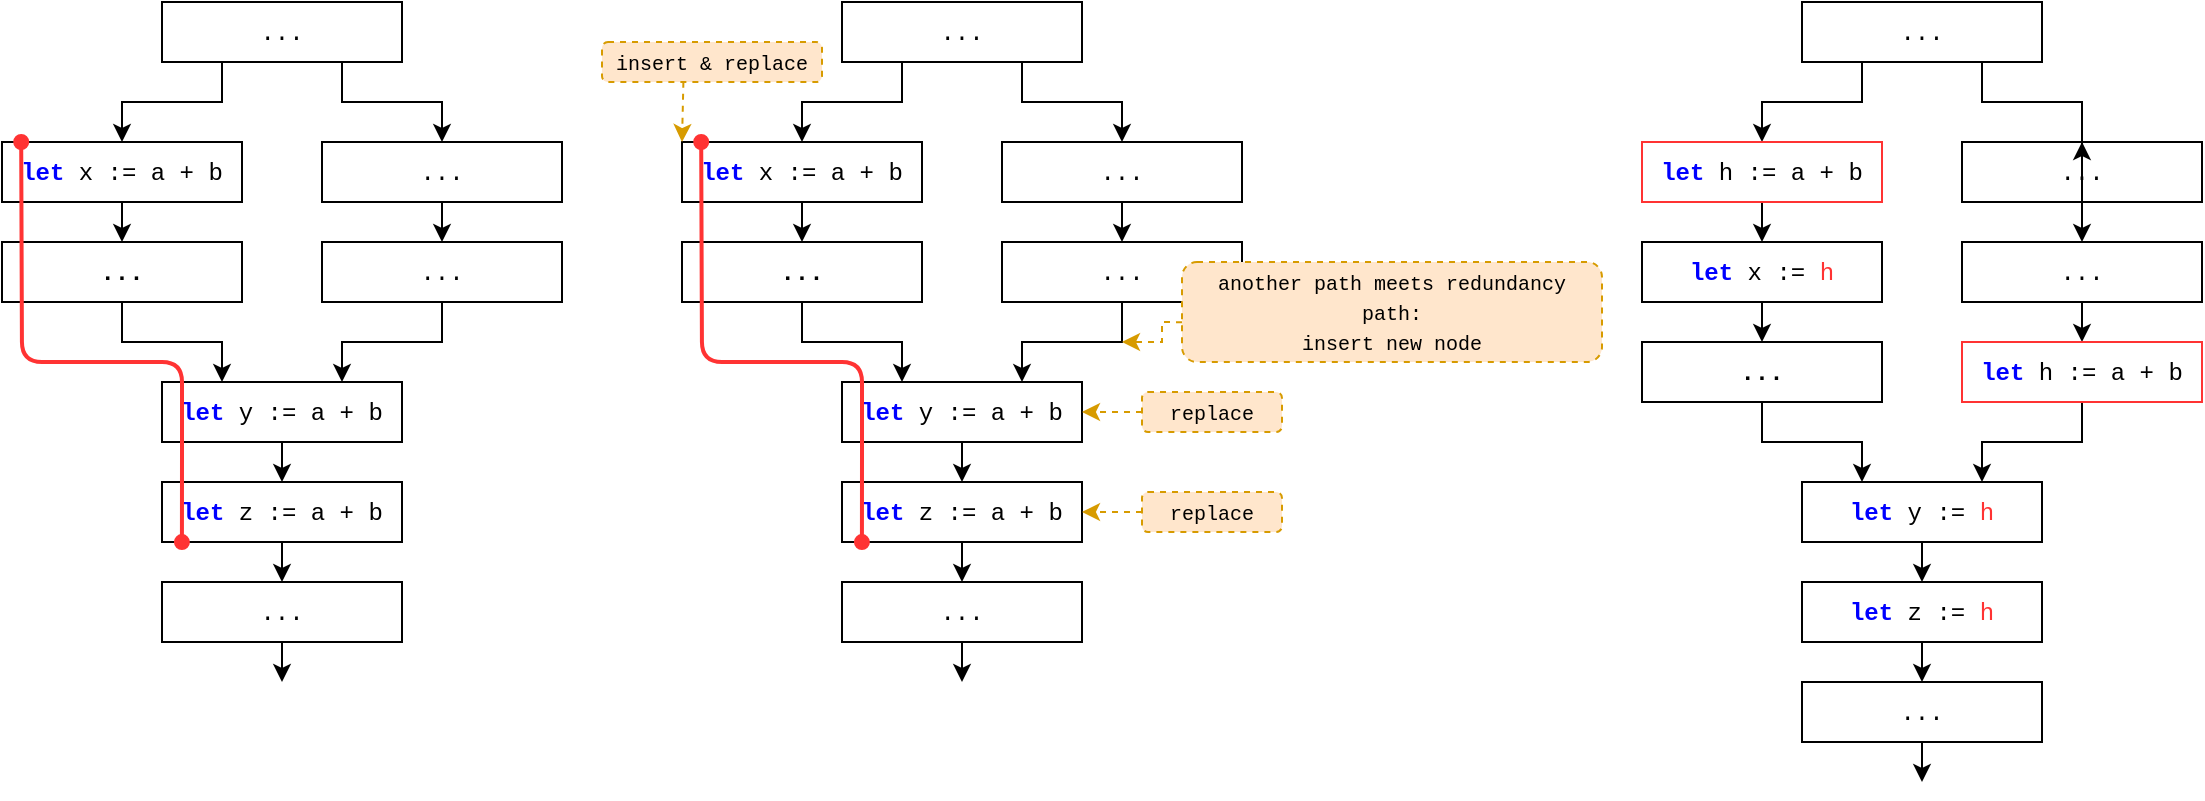 <mxfile pages="6">
    <diagram name="AvLoc" id="YHF-bC3SnExw_Lav_KZW">
        <mxGraphModel dx="2310" dy="1437" grid="1" gridSize="10" guides="1" tooltips="1" connect="1" arrows="1" fold="1" page="1" pageScale="1" pageWidth="827" pageHeight="1169" math="0" shadow="0">
            <root>
                <mxCell id="0"/>
                <mxCell id="1" parent="0"/>
                <mxCell id="b--MZziDcexrT8c8gKCq-1" style="edgeStyle=orthogonalEdgeStyle;rounded=0;orthogonalLoop=1;jettySize=auto;html=1;exitX=0.5;exitY=1;exitDx=0;exitDy=0;entryX=0.25;entryY=0;entryDx=0;entryDy=0;" parent="1" source="OwnCPrE_ipptbpcYI6jc-3" target="OwnCPrE_ipptbpcYI6jc-5" edge="1">
                    <mxGeometry relative="1" as="geometry"/>
                </mxCell>
                <mxCell id="OwnCPrE_ipptbpcYI6jc-3" value="&lt;font face=&quot;Courier New&quot;&gt;&lt;b style=&quot;&quot;&gt;...&lt;/b&gt;&lt;/font&gt;" style="rounded=0;whiteSpace=wrap;html=1;" parent="1" vertex="1">
                    <mxGeometry x="260" y="200" width="120" height="30" as="geometry"/>
                </mxCell>
                <mxCell id="b--MZziDcexrT8c8gKCq-2" style="edgeStyle=orthogonalEdgeStyle;rounded=0;orthogonalLoop=1;jettySize=auto;html=1;exitX=0.5;exitY=1;exitDx=0;exitDy=0;entryX=0.75;entryY=0;entryDx=0;entryDy=0;" parent="1" source="OwnCPrE_ipptbpcYI6jc-4" target="OwnCPrE_ipptbpcYI6jc-5" edge="1">
                    <mxGeometry relative="1" as="geometry"/>
                </mxCell>
                <mxCell id="OwnCPrE_ipptbpcYI6jc-4" value="&lt;font face=&quot;Courier New&quot;&gt;...&lt;/font&gt;" style="rounded=0;whiteSpace=wrap;html=1;align=center;" parent="1" vertex="1">
                    <mxGeometry x="420" y="200" width="120" height="30" as="geometry"/>
                </mxCell>
                <mxCell id="kqLLty60hGLT2lMvuTzy-8" style="edgeStyle=orthogonalEdgeStyle;rounded=0;orthogonalLoop=1;jettySize=auto;html=1;exitX=0.5;exitY=1;exitDx=0;exitDy=0;entryX=0.5;entryY=0;entryDx=0;entryDy=0;" parent="1" source="OwnCPrE_ipptbpcYI6jc-5" target="kqLLty60hGLT2lMvuTzy-7" edge="1">
                    <mxGeometry relative="1" as="geometry"/>
                </mxCell>
                <mxCell id="OwnCPrE_ipptbpcYI6jc-5" value="&lt;b&gt;&lt;font color=&quot;#0000ff&quot; face=&quot;Courier New&quot;&gt;let&lt;/font&gt;&lt;/b&gt;&lt;font face=&quot;Courier New&quot;&gt;&amp;nbsp;y := a + b&lt;/font&gt;" style="rounded=0;whiteSpace=wrap;html=1;" parent="1" vertex="1">
                    <mxGeometry x="340" y="270" width="120" height="30" as="geometry"/>
                </mxCell>
                <mxCell id="2" style="edgeStyle=none;html=1;exitX=0.5;exitY=1;exitDx=0;exitDy=0;" parent="1" source="kqLLty60hGLT2lMvuTzy-1" edge="1">
                    <mxGeometry relative="1" as="geometry">
                        <mxPoint x="400" y="420" as="targetPoint"/>
                    </mxGeometry>
                </mxCell>
                <mxCell id="kqLLty60hGLT2lMvuTzy-1" value="&lt;font face=&quot;Courier New&quot;&gt;...&lt;/font&gt;" style="rounded=0;whiteSpace=wrap;html=1;" parent="1" vertex="1">
                    <mxGeometry x="340" y="370" width="120" height="30" as="geometry"/>
                </mxCell>
                <mxCell id="kqLLty60hGLT2lMvuTzy-4" style="edgeStyle=orthogonalEdgeStyle;rounded=0;orthogonalLoop=1;jettySize=auto;html=1;exitX=0.5;exitY=1;exitDx=0;exitDy=0;entryX=0.5;entryY=0;entryDx=0;entryDy=0;" parent="1" source="kqLLty60hGLT2lMvuTzy-3" target="OwnCPrE_ipptbpcYI6jc-3" edge="1">
                    <mxGeometry relative="1" as="geometry"/>
                </mxCell>
                <mxCell id="kqLLty60hGLT2lMvuTzy-3" value="&lt;font face=&quot;Courier New&quot;&gt;&lt;b style=&quot;color: rgb(0, 0, 255);&quot;&gt;let &lt;/b&gt;x := a + b&lt;/font&gt;" style="rounded=0;whiteSpace=wrap;html=1;" parent="1" vertex="1">
                    <mxGeometry x="260" y="150" width="120" height="30" as="geometry"/>
                </mxCell>
                <mxCell id="kqLLty60hGLT2lMvuTzy-6" style="edgeStyle=orthogonalEdgeStyle;rounded=0;orthogonalLoop=1;jettySize=auto;html=1;exitX=0.5;exitY=1;exitDx=0;exitDy=0;entryX=0.5;entryY=0;entryDx=0;entryDy=0;" parent="1" source="kqLLty60hGLT2lMvuTzy-5" target="OwnCPrE_ipptbpcYI6jc-4" edge="1">
                    <mxGeometry relative="1" as="geometry"/>
                </mxCell>
                <mxCell id="kqLLty60hGLT2lMvuTzy-5" value="&lt;font face=&quot;Courier New&quot;&gt;...&lt;/font&gt;" style="rounded=0;whiteSpace=wrap;html=1;" parent="1" vertex="1">
                    <mxGeometry x="420" y="150" width="120" height="30" as="geometry"/>
                </mxCell>
                <mxCell id="kqLLty60hGLT2lMvuTzy-9" style="edgeStyle=orthogonalEdgeStyle;rounded=0;orthogonalLoop=1;jettySize=auto;html=1;exitX=0.5;exitY=1;exitDx=0;exitDy=0;entryX=0.5;entryY=0;entryDx=0;entryDy=0;" parent="1" source="kqLLty60hGLT2lMvuTzy-7" target="kqLLty60hGLT2lMvuTzy-1" edge="1">
                    <mxGeometry relative="1" as="geometry"/>
                </mxCell>
                <mxCell id="kqLLty60hGLT2lMvuTzy-7" value="&lt;b&gt;&lt;font color=&quot;#0000ff&quot; face=&quot;Courier New&quot;&gt;let&lt;/font&gt;&lt;/b&gt;&lt;font face=&quot;Courier New&quot;&gt;&amp;nbsp;z := a + b&lt;br&gt;&lt;/font&gt;" style="rounded=0;whiteSpace=wrap;html=1;" parent="1" vertex="1">
                    <mxGeometry x="340" y="320" width="120" height="30" as="geometry"/>
                </mxCell>
                <mxCell id="5" style="edgeStyle=none;html=1;exitX=0.25;exitY=1;exitDx=0;exitDy=0;entryX=0.5;entryY=0;entryDx=0;entryDy=0;fontFamily=Courier New;fontColor=#000000;rounded=0;" edge="1" parent="1" source="3" target="kqLLty60hGLT2lMvuTzy-3">
                    <mxGeometry relative="1" as="geometry">
                        <Array as="points">
                            <mxPoint x="370" y="130"/>
                            <mxPoint x="320" y="130"/>
                        </Array>
                    </mxGeometry>
                </mxCell>
                <mxCell id="6" style="edgeStyle=none;rounded=0;html=1;exitX=0.75;exitY=1;exitDx=0;exitDy=0;entryX=0.5;entryY=0;entryDx=0;entryDy=0;fontFamily=Courier New;fontColor=#000000;" edge="1" parent="1" source="3" target="kqLLty60hGLT2lMvuTzy-5">
                    <mxGeometry relative="1" as="geometry">
                        <Array as="points">
                            <mxPoint x="430" y="130"/>
                            <mxPoint x="480" y="130"/>
                        </Array>
                    </mxGeometry>
                </mxCell>
                <mxCell id="3" value="&lt;font face=&quot;Courier New&quot;&gt;...&lt;/font&gt;" style="rounded=0;whiteSpace=wrap;html=1;" vertex="1" parent="1">
                    <mxGeometry x="340" y="80" width="120" height="30" as="geometry"/>
                </mxCell>
                <mxCell id="7" style="edgeStyle=none;rounded=1;html=1;fontFamily=Courier New;fontColor=#000000;fillColor=#f8cecc;strokeColor=#FF3333;strokeWidth=2;exitX=0.08;exitY=0;exitDx=0;exitDy=0;exitPerimeter=0;endArrow=oval;endFill=1;entryX=0.083;entryY=1.002;entryDx=0;entryDy=0;entryPerimeter=0;startArrow=oval;startFill=1;" edge="1" parent="1" source="kqLLty60hGLT2lMvuTzy-3" target="kqLLty60hGLT2lMvuTzy-7">
                    <mxGeometry relative="1" as="geometry">
                        <mxPoint x="280" y="180" as="sourcePoint"/>
                        <mxPoint x="350" y="350" as="targetPoint"/>
                        <Array as="points">
                            <mxPoint x="270" y="260"/>
                            <mxPoint x="350" y="260"/>
                            <mxPoint x="350" y="290"/>
                            <mxPoint x="350" y="310"/>
                        </Array>
                    </mxGeometry>
                </mxCell>
                <mxCell id="41" style="edgeStyle=orthogonalEdgeStyle;rounded=0;orthogonalLoop=1;jettySize=auto;html=1;exitX=0.5;exitY=1;exitDx=0;exitDy=0;entryX=0.25;entryY=0;entryDx=0;entryDy=0;" edge="1" parent="1" source="42" target="46">
                    <mxGeometry relative="1" as="geometry"/>
                </mxCell>
                <mxCell id="42" value="&lt;font face=&quot;Courier New&quot;&gt;&lt;b style=&quot;&quot;&gt;...&lt;/b&gt;&lt;/font&gt;" style="rounded=0;whiteSpace=wrap;html=1;" vertex="1" parent="1">
                    <mxGeometry x="600" y="200" width="120" height="30" as="geometry"/>
                </mxCell>
                <mxCell id="43" style="edgeStyle=orthogonalEdgeStyle;rounded=0;orthogonalLoop=1;jettySize=auto;html=1;exitX=0.5;exitY=1;exitDx=0;exitDy=0;entryX=0.75;entryY=0;entryDx=0;entryDy=0;" edge="1" parent="1" source="44" target="46">
                    <mxGeometry relative="1" as="geometry"/>
                </mxCell>
                <mxCell id="44" value="&lt;font face=&quot;Courier New&quot;&gt;...&lt;/font&gt;" style="rounded=0;whiteSpace=wrap;html=1;align=center;" vertex="1" parent="1">
                    <mxGeometry x="760" y="200" width="120" height="30" as="geometry"/>
                </mxCell>
                <mxCell id="45" style="edgeStyle=orthogonalEdgeStyle;rounded=0;orthogonalLoop=1;jettySize=auto;html=1;exitX=0.5;exitY=1;exitDx=0;exitDy=0;entryX=0.5;entryY=0;entryDx=0;entryDy=0;" edge="1" parent="1" source="46" target="56">
                    <mxGeometry relative="1" as="geometry"/>
                </mxCell>
                <mxCell id="46" value="&lt;b&gt;&lt;font color=&quot;#0000ff&quot; face=&quot;Courier New&quot;&gt;let&lt;/font&gt;&lt;/b&gt;&lt;font face=&quot;Courier New&quot;&gt;&amp;nbsp;y := a + b&lt;/font&gt;" style="rounded=0;whiteSpace=wrap;html=1;" vertex="1" parent="1">
                    <mxGeometry x="680" y="270" width="120" height="30" as="geometry"/>
                </mxCell>
                <mxCell id="47" value="" style="edgeStyle=none;rounded=1;html=1;strokeColor=#d79b00;strokeWidth=1;fontFamily=Courier New;fontSize=10;fontColor=#000000;startArrow=none;startFill=0;endArrow=classic;endFill=1;dashed=1;fillColor=#ffe6cc;" edge="1" parent="1" source="48" target="46">
                    <mxGeometry relative="1" as="geometry"/>
                </mxCell>
                <mxCell id="48" value="&lt;font style=&quot;font-size: 10px;&quot; face=&quot;Courier New&quot;&gt;replace&lt;/font&gt;" style="rounded=1;whiteSpace=wrap;html=1;fillColor=#ffe6cc;strokeColor=#d79b00;fillStyle=auto;dashed=1;" vertex="1" parent="1">
                    <mxGeometry x="830" y="275" width="70" height="20" as="geometry"/>
                </mxCell>
                <mxCell id="49" style="edgeStyle=none;html=1;exitX=0.5;exitY=1;exitDx=0;exitDy=0;" edge="1" parent="1" source="50">
                    <mxGeometry relative="1" as="geometry">
                        <mxPoint x="740" y="420.0" as="targetPoint"/>
                    </mxGeometry>
                </mxCell>
                <mxCell id="50" value="&lt;font face=&quot;Courier New&quot;&gt;...&lt;/font&gt;" style="rounded=0;whiteSpace=wrap;html=1;" vertex="1" parent="1">
                    <mxGeometry x="680" y="370" width="120" height="30" as="geometry"/>
                </mxCell>
                <mxCell id="51" style="edgeStyle=orthogonalEdgeStyle;rounded=0;orthogonalLoop=1;jettySize=auto;html=1;exitX=0.5;exitY=1;exitDx=0;exitDy=0;entryX=0.5;entryY=0;entryDx=0;entryDy=0;" edge="1" parent="1" source="52" target="42">
                    <mxGeometry relative="1" as="geometry"/>
                </mxCell>
                <mxCell id="52" value="&lt;font face=&quot;Courier New&quot;&gt;&lt;b style=&quot;color: rgb(0, 0, 255);&quot;&gt;let &lt;/b&gt;x := a + b&lt;/font&gt;" style="rounded=0;whiteSpace=wrap;html=1;" vertex="1" parent="1">
                    <mxGeometry x="600" y="150" width="120" height="30" as="geometry"/>
                </mxCell>
                <mxCell id="53" style="edgeStyle=orthogonalEdgeStyle;rounded=0;orthogonalLoop=1;jettySize=auto;html=1;exitX=0.5;exitY=1;exitDx=0;exitDy=0;entryX=0.5;entryY=0;entryDx=0;entryDy=0;" edge="1" parent="1" source="54" target="44">
                    <mxGeometry relative="1" as="geometry"/>
                </mxCell>
                <mxCell id="54" value="&lt;font face=&quot;Courier New&quot;&gt;...&lt;/font&gt;" style="rounded=0;whiteSpace=wrap;html=1;" vertex="1" parent="1">
                    <mxGeometry x="760" y="150" width="120" height="30" as="geometry"/>
                </mxCell>
                <mxCell id="55" style="edgeStyle=orthogonalEdgeStyle;rounded=0;orthogonalLoop=1;jettySize=auto;html=1;exitX=0.5;exitY=1;exitDx=0;exitDy=0;entryX=0.5;entryY=0;entryDx=0;entryDy=0;" edge="1" parent="1" source="56" target="50">
                    <mxGeometry relative="1" as="geometry"/>
                </mxCell>
                <mxCell id="56" value="&lt;b&gt;&lt;font color=&quot;#0000ff&quot; face=&quot;Courier New&quot;&gt;let&lt;/font&gt;&lt;/b&gt;&lt;font face=&quot;Courier New&quot;&gt;&amp;nbsp;z := a + b&lt;br&gt;&lt;/font&gt;" style="rounded=0;whiteSpace=wrap;html=1;" vertex="1" parent="1">
                    <mxGeometry x="680" y="320" width="120" height="30" as="geometry"/>
                </mxCell>
                <mxCell id="57" style="edgeStyle=none;html=1;exitX=0.25;exitY=1;exitDx=0;exitDy=0;entryX=0.5;entryY=0;entryDx=0;entryDy=0;fontFamily=Courier New;fontColor=#000000;rounded=0;" edge="1" parent="1" source="59" target="52">
                    <mxGeometry relative="1" as="geometry">
                        <Array as="points">
                            <mxPoint x="710" y="130"/>
                            <mxPoint x="660" y="130"/>
                        </Array>
                    </mxGeometry>
                </mxCell>
                <mxCell id="58" style="edgeStyle=none;rounded=0;html=1;exitX=0.75;exitY=1;exitDx=0;exitDy=0;entryX=0.5;entryY=0;entryDx=0;entryDy=0;fontFamily=Courier New;fontColor=#000000;" edge="1" parent="1" source="59" target="54">
                    <mxGeometry relative="1" as="geometry">
                        <Array as="points">
                            <mxPoint x="770" y="130"/>
                            <mxPoint x="820" y="130"/>
                        </Array>
                    </mxGeometry>
                </mxCell>
                <mxCell id="59" value="&lt;font face=&quot;Courier New&quot;&gt;...&lt;/font&gt;" style="rounded=0;whiteSpace=wrap;html=1;" vertex="1" parent="1">
                    <mxGeometry x="680" y="80" width="120" height="30" as="geometry"/>
                </mxCell>
                <mxCell id="60" style="edgeStyle=none;rounded=1;html=1;fontFamily=Courier New;fontColor=#000000;fillColor=#f8cecc;strokeColor=#FF3333;strokeWidth=2;exitX=0.08;exitY=0;exitDx=0;exitDy=0;exitPerimeter=0;endArrow=oval;endFill=1;entryX=0.083;entryY=1.002;entryDx=0;entryDy=0;entryPerimeter=0;startArrow=oval;startFill=1;" edge="1" parent="1" source="52" target="56">
                    <mxGeometry relative="1" as="geometry">
                        <mxPoint x="620" y="180" as="sourcePoint"/>
                        <mxPoint x="690" y="350" as="targetPoint"/>
                        <Array as="points">
                            <mxPoint x="610" y="260"/>
                            <mxPoint x="690" y="260"/>
                            <mxPoint x="690" y="290"/>
                            <mxPoint x="690" y="310"/>
                        </Array>
                    </mxGeometry>
                </mxCell>
                <mxCell id="61" value="" style="edgeStyle=none;rounded=1;html=1;dashed=1;strokeColor=#d79b00;strokeWidth=1;fontFamily=Courier New;fontSize=10;fontColor=#000000;startArrow=none;startFill=0;endArrow=classic;endFill=1;fillColor=#ffe6cc;" edge="1" parent="1" source="62" target="56">
                    <mxGeometry relative="1" as="geometry"/>
                </mxCell>
                <mxCell id="62" value="&lt;font style=&quot;font-size: 10px;&quot; face=&quot;Courier New&quot;&gt;replace&lt;/font&gt;" style="rounded=1;whiteSpace=wrap;html=1;fillColor=#ffe6cc;strokeColor=#d79b00;fillStyle=auto;dashed=1;" vertex="1" parent="1">
                    <mxGeometry x="830" y="325" width="70" height="20" as="geometry"/>
                </mxCell>
                <mxCell id="88" style="edgeStyle=none;rounded=0;html=1;exitX=0;exitY=0.603;exitDx=0;exitDy=0;dashed=1;strokeColor=#d79b00;strokeWidth=1;fontFamily=Courier New;fontSize=10;fontColor=#000000;startArrow=none;startFill=0;endArrow=classic;endFill=1;fillColor=#ffe6cc;exitPerimeter=0;" edge="1" parent="1" source="64">
                    <mxGeometry relative="1" as="geometry">
                        <mxPoint x="820" y="250" as="targetPoint"/>
                        <Array as="points">
                            <mxPoint x="840" y="240"/>
                            <mxPoint x="840" y="250"/>
                        </Array>
                    </mxGeometry>
                </mxCell>
                <mxCell id="64" value="&lt;font style=&quot;font-size: 10px;&quot; face=&quot;Courier New&quot;&gt;another path meets redundancy path:&lt;br&gt;insert new node&lt;/font&gt;" style="rounded=1;whiteSpace=wrap;html=1;fillColor=#ffe6cc;strokeColor=#d79b00;fillStyle=auto;dashed=1;" vertex="1" parent="1">
                    <mxGeometry x="850" y="210" width="210" height="50" as="geometry"/>
                </mxCell>
                <mxCell id="86" style="edgeStyle=none;rounded=1;html=1;dashed=1;strokeColor=#d79b00;strokeWidth=1;fontFamily=Courier New;fontSize=10;fontColor=#000000;startArrow=none;startFill=0;endArrow=classic;endFill=1;entryX=0;entryY=0;entryDx=0;entryDy=0;exitX=0.37;exitY=0.995;exitDx=0;exitDy=0;exitPerimeter=0;fillColor=#ffe6cc;" edge="1" parent="1" source="66" target="52">
                    <mxGeometry relative="1" as="geometry">
                        <mxPoint x="549.973" y="160.0" as="targetPoint"/>
                        <mxPoint x="550" y="120" as="sourcePoint"/>
                    </mxGeometry>
                </mxCell>
                <mxCell id="66" value="&lt;font style=&quot;font-size: 10px;&quot; face=&quot;Courier New&quot;&gt;insert &amp;amp; replace&lt;/font&gt;" style="rounded=1;whiteSpace=wrap;html=1;fillColor=#ffe6cc;strokeColor=#d79b00;fillStyle=auto;dashed=1;" vertex="1" parent="1">
                    <mxGeometry x="560" y="100" width="110" height="20" as="geometry"/>
                </mxCell>
                <mxCell id="89" style="edgeStyle=orthogonalEdgeStyle;rounded=0;orthogonalLoop=1;jettySize=auto;html=1;exitX=0.5;exitY=1;exitDx=0;exitDy=0;entryX=0.25;entryY=0;entryDx=0;entryDy=0;" edge="1" parent="1" source="90" target="94">
                    <mxGeometry relative="1" as="geometry"/>
                </mxCell>
                <mxCell id="90" value="&lt;font face=&quot;Courier New&quot;&gt;&lt;b style=&quot;&quot;&gt;...&lt;/b&gt;&lt;/font&gt;" style="rounded=0;whiteSpace=wrap;html=1;" vertex="1" parent="1">
                    <mxGeometry x="1080" y="250" width="120" height="30" as="geometry"/>
                </mxCell>
                <mxCell id="111" value="" style="edgeStyle=none;rounded=0;html=1;strokeColor=#000000;strokeWidth=1;fontFamily=Courier New;fontSize=10;fontColor=#000000;startArrow=none;startFill=0;endArrow=classic;endFill=1;" edge="1" parent="1" source="92" target="110">
                    <mxGeometry relative="1" as="geometry"/>
                </mxCell>
                <mxCell id="92" value="&lt;font face=&quot;Courier New&quot;&gt;...&lt;/font&gt;" style="rounded=0;whiteSpace=wrap;html=1;align=center;" vertex="1" parent="1">
                    <mxGeometry x="1240" y="200" width="120" height="30" as="geometry"/>
                </mxCell>
                <mxCell id="93" style="edgeStyle=orthogonalEdgeStyle;rounded=0;orthogonalLoop=1;jettySize=auto;html=1;exitX=0.5;exitY=1;exitDx=0;exitDy=0;entryX=0.5;entryY=0;entryDx=0;entryDy=0;" edge="1" parent="1" source="94" target="102">
                    <mxGeometry relative="1" as="geometry"/>
                </mxCell>
                <mxCell id="94" value="&lt;b&gt;&lt;font color=&quot;#0000ff&quot; face=&quot;Courier New&quot;&gt;let&lt;/font&gt;&lt;/b&gt;&lt;font face=&quot;Courier New&quot;&gt;&amp;nbsp;y := &lt;font color=&quot;#ff3333&quot;&gt;h&lt;/font&gt;&lt;/font&gt;" style="rounded=0;whiteSpace=wrap;html=1;" vertex="1" parent="1">
                    <mxGeometry x="1160" y="320" width="120" height="30" as="geometry"/>
                </mxCell>
                <mxCell id="95" style="edgeStyle=none;html=1;exitX=0.5;exitY=1;exitDx=0;exitDy=0;" edge="1" parent="1" source="96">
                    <mxGeometry relative="1" as="geometry">
                        <mxPoint x="1220" y="470" as="targetPoint"/>
                    </mxGeometry>
                </mxCell>
                <mxCell id="96" value="&lt;font face=&quot;Courier New&quot;&gt;...&lt;/font&gt;" style="rounded=0;whiteSpace=wrap;html=1;" vertex="1" parent="1">
                    <mxGeometry x="1160" y="420" width="120" height="30" as="geometry"/>
                </mxCell>
                <mxCell id="97" style="edgeStyle=orthogonalEdgeStyle;rounded=0;orthogonalLoop=1;jettySize=auto;html=1;exitX=0.5;exitY=1;exitDx=0;exitDy=0;entryX=0.5;entryY=0;entryDx=0;entryDy=0;" edge="1" parent="1" source="98" target="90">
                    <mxGeometry relative="1" as="geometry"/>
                </mxCell>
                <mxCell id="98" value="&lt;font face=&quot;Courier New&quot;&gt;&lt;b style=&quot;color: rgb(0, 0, 255);&quot;&gt;let &lt;/b&gt;x := &lt;font color=&quot;#ff3333&quot;&gt;h&lt;/font&gt;&lt;/font&gt;" style="rounded=0;whiteSpace=wrap;html=1;" vertex="1" parent="1">
                    <mxGeometry x="1080" y="200" width="120" height="30" as="geometry"/>
                </mxCell>
                <mxCell id="99" style="edgeStyle=orthogonalEdgeStyle;rounded=0;orthogonalLoop=1;jettySize=auto;html=1;exitX=0.5;exitY=1;exitDx=0;exitDy=0;entryX=0.5;entryY=0;entryDx=0;entryDy=0;" edge="1" parent="1" source="100" target="92">
                    <mxGeometry relative="1" as="geometry"/>
                </mxCell>
                <mxCell id="100" value="&lt;font face=&quot;Courier New&quot;&gt;...&lt;/font&gt;" style="rounded=0;whiteSpace=wrap;html=1;" vertex="1" parent="1">
                    <mxGeometry x="1240" y="150" width="120" height="30" as="geometry"/>
                </mxCell>
                <mxCell id="101" style="edgeStyle=orthogonalEdgeStyle;rounded=0;orthogonalLoop=1;jettySize=auto;html=1;exitX=0.5;exitY=1;exitDx=0;exitDy=0;entryX=0.5;entryY=0;entryDx=0;entryDy=0;" edge="1" parent="1" source="102" target="96">
                    <mxGeometry relative="1" as="geometry"/>
                </mxCell>
                <mxCell id="102" value="&lt;b&gt;&lt;font color=&quot;#0000ff&quot; face=&quot;Courier New&quot;&gt;let&lt;/font&gt;&lt;/b&gt;&lt;font face=&quot;Courier New&quot;&gt;&amp;nbsp;z := &lt;font color=&quot;#ff3333&quot;&gt;h&lt;/font&gt;&lt;br&gt;&lt;/font&gt;" style="rounded=0;whiteSpace=wrap;html=1;" vertex="1" parent="1">
                    <mxGeometry x="1160" y="370" width="120" height="30" as="geometry"/>
                </mxCell>
                <mxCell id="104" style="edgeStyle=none;rounded=0;html=1;exitX=0.75;exitY=1;exitDx=0;exitDy=0;entryX=0.5;entryY=0;entryDx=0;entryDy=0;fontFamily=Courier New;fontColor=#000000;" edge="1" parent="1" source="105" target="100">
                    <mxGeometry relative="1" as="geometry">
                        <Array as="points">
                            <mxPoint x="1250" y="130"/>
                            <mxPoint x="1300" y="130"/>
                            <mxPoint x="1300" y="180"/>
                        </Array>
                    </mxGeometry>
                </mxCell>
                <mxCell id="108" style="edgeStyle=none;rounded=0;html=1;exitX=0.25;exitY=1;exitDx=0;exitDy=0;entryX=0.5;entryY=0;entryDx=0;entryDy=0;strokeColor=#000000;strokeWidth=1;fontFamily=Courier New;fontSize=10;fontColor=#000000;startArrow=none;startFill=0;endArrow=classic;endFill=1;" edge="1" parent="1" source="105" target="107">
                    <mxGeometry relative="1" as="geometry">
                        <Array as="points">
                            <mxPoint x="1190" y="130"/>
                            <mxPoint x="1140" y="130"/>
                        </Array>
                    </mxGeometry>
                </mxCell>
                <mxCell id="105" value="&lt;font face=&quot;Courier New&quot;&gt;...&lt;/font&gt;" style="rounded=0;whiteSpace=wrap;html=1;" vertex="1" parent="1">
                    <mxGeometry x="1160" y="80" width="120" height="30" as="geometry"/>
                </mxCell>
                <mxCell id="109" value="" style="edgeStyle=none;rounded=0;html=1;strokeColor=#000000;strokeWidth=1;fontFamily=Courier New;fontSize=10;fontColor=#000000;startArrow=none;startFill=0;endArrow=classic;endFill=1;" edge="1" parent="1" source="107" target="98">
                    <mxGeometry relative="1" as="geometry"/>
                </mxCell>
                <mxCell id="107" value="&lt;font face=&quot;Courier New&quot;&gt;&lt;b style=&quot;color: rgb(0, 0, 255);&quot;&gt;let &lt;/b&gt;h&amp;nbsp;:= a + b&lt;/font&gt;" style="rounded=0;whiteSpace=wrap;html=1;strokeColor=#FF3333;" vertex="1" parent="1">
                    <mxGeometry x="1080" y="150" width="120" height="30" as="geometry"/>
                </mxCell>
                <mxCell id="112" value="" style="edgeStyle=none;rounded=0;html=1;strokeColor=#000000;strokeWidth=1;fontFamily=Courier New;fontSize=10;fontColor=#000000;startArrow=none;startFill=0;endArrow=classic;endFill=1;entryX=0.75;entryY=0;entryDx=0;entryDy=0;" edge="1" parent="1" source="110" target="94">
                    <mxGeometry relative="1" as="geometry">
                        <Array as="points">
                            <mxPoint x="1300" y="300"/>
                            <mxPoint x="1250" y="300"/>
                        </Array>
                    </mxGeometry>
                </mxCell>
                <mxCell id="110" value="&lt;font face=&quot;Courier New&quot;&gt;&lt;b style=&quot;color: rgb(0, 0, 255);&quot;&gt;let &lt;/b&gt;h&amp;nbsp;:= a + b&lt;/font&gt;" style="rounded=0;whiteSpace=wrap;html=1;strokeColor=#FF3333;" vertex="1" parent="1">
                    <mxGeometry x="1240" y="250" width="120" height="30" as="geometry"/>
                </mxCell>
            </root>
        </mxGraphModel>
    </diagram>
    <diagram name="AntLoc" id="HBRzHjd53snMtBhAVQGy">
        <mxGraphModel dx="1386" dy="770" grid="1" gridSize="10" guides="1" tooltips="1" connect="1" arrows="1" fold="1" page="1" pageScale="1" pageWidth="850" pageHeight="1100" math="0" shadow="0">
            <root>
                <mxCell id="YvbJ3qOu-Zn39uqI6h37-0"/>
                <mxCell id="YvbJ3qOu-Zn39uqI6h37-1" parent="YvbJ3qOu-Zn39uqI6h37-0"/>
                <mxCell id="PHn8JXdeRfOQBnLgi85y-3" style="edgeStyle=orthogonalEdgeStyle;rounded=0;orthogonalLoop=1;jettySize=auto;html=1;exitX=0.5;exitY=1;exitDx=0;exitDy=0;entryX=0.5;entryY=0;entryDx=0;entryDy=0;" parent="YvbJ3qOu-Zn39uqI6h37-1" source="YvbJ3qOu-Zn39uqI6h37-3" target="PHn8JXdeRfOQBnLgi85y-2" edge="1">
                    <mxGeometry relative="1" as="geometry"/>
                </mxCell>
                <mxCell id="YvbJ3qOu-Zn39uqI6h37-3" value="&lt;strike&gt;&lt;b&gt;&lt;font color=&quot;#0000ff&quot; face=&quot;Courier New&quot;&gt;let&lt;/font&gt;&lt;/b&gt;&lt;font face=&quot;Courier New&quot;&gt; x := a + b&lt;/font&gt;&lt;/strike&gt;" style="rounded=0;whiteSpace=wrap;html=1;" parent="YvbJ3qOu-Zn39uqI6h37-1" vertex="1">
                    <mxGeometry x="260" y="320" width="120" height="30" as="geometry"/>
                </mxCell>
                <mxCell id="PHn8JXdeRfOQBnLgi85y-5" style="edgeStyle=orthogonalEdgeStyle;rounded=0;orthogonalLoop=1;jettySize=auto;html=1;exitX=0.5;exitY=1;exitDx=0;exitDy=0;entryX=0.5;entryY=0;entryDx=0;entryDy=0;" parent="YvbJ3qOu-Zn39uqI6h37-1" source="YvbJ3qOu-Zn39uqI6h37-5" target="PHn8JXdeRfOQBnLgi85y-4" edge="1">
                    <mxGeometry relative="1" as="geometry"/>
                </mxCell>
                <mxCell id="YvbJ3qOu-Zn39uqI6h37-5" value="&lt;font face=&quot;Courier New&quot;&gt;&lt;strike&gt;&lt;b&gt;&lt;font color=&quot;#0000ff&quot;&gt;let&lt;/font&gt;&lt;/b&gt; y := a + b&lt;/strike&gt;&lt;/font&gt;" style="rounded=0;whiteSpace=wrap;html=1;" parent="YvbJ3qOu-Zn39uqI6h37-1" vertex="1">
                    <mxGeometry x="420" y="320" width="120" height="30" as="geometry"/>
                </mxCell>
                <mxCell id="4cVdJb_vTewybCNpEg78-0" style="edgeStyle=orthogonalEdgeStyle;rounded=0;orthogonalLoop=1;jettySize=auto;html=1;exitX=0.25;exitY=1;exitDx=0;exitDy=0;" parent="YvbJ3qOu-Zn39uqI6h37-1" source="YvbJ3qOu-Zn39uqI6h37-6" target="YvbJ3qOu-Zn39uqI6h37-3" edge="1">
                    <mxGeometry relative="1" as="geometry"/>
                </mxCell>
                <mxCell id="4cVdJb_vTewybCNpEg78-1" style="edgeStyle=orthogonalEdgeStyle;rounded=0;orthogonalLoop=1;jettySize=auto;html=1;exitX=0.75;exitY=1;exitDx=0;exitDy=0;entryX=0.5;entryY=0;entryDx=0;entryDy=0;" parent="YvbJ3qOu-Zn39uqI6h37-1" source="YvbJ3qOu-Zn39uqI6h37-6" target="YvbJ3qOu-Zn39uqI6h37-5" edge="1">
                    <mxGeometry relative="1" as="geometry"/>
                </mxCell>
                <mxCell id="YvbJ3qOu-Zn39uqI6h37-6" value="&lt;b&gt;&lt;font color=&quot;#0000ff&quot; face=&quot;Courier New&quot;&gt;let&lt;/font&gt;&lt;/b&gt;&lt;font face=&quot;Courier New&quot;&gt; h := a + b&lt;/font&gt;" style="rounded=0;whiteSpace=wrap;html=1;" parent="YvbJ3qOu-Zn39uqI6h37-1" vertex="1">
                    <mxGeometry x="340" y="250" width="120" height="30" as="geometry"/>
                </mxCell>
                <mxCell id="un0K2ZpRhueaPoAnLyFG-1" style="edgeStyle=orthogonalEdgeStyle;rounded=0;orthogonalLoop=1;jettySize=auto;html=1;exitX=0.5;exitY=1;exitDx=0;exitDy=0;dashed=1;fillColor=#ffe6cc;strokeColor=#d79b00;curved=0;" parent="YvbJ3qOu-Zn39uqI6h37-1" source="YvbJ3qOu-Zn39uqI6h37-8" edge="1">
                    <mxGeometry relative="1" as="geometry">
                        <mxPoint x="460.0" y="260" as="targetPoint"/>
                    </mxGeometry>
                </mxCell>
                <mxCell id="YvbJ3qOu-Zn39uqI6h37-8" value="&lt;div&gt;&lt;font face=&quot;Courier New&quot;&gt;&quot;a + b&quot; is locally&lt;/font&gt;&lt;/div&gt;&lt;div&gt;&lt;font face=&quot;Courier New&quot;&gt;anticipated&lt;br&gt;&lt;/font&gt;&lt;/div&gt;&amp;nbsp;and therfore safe for insertion" style="rounded=1;whiteSpace=wrap;html=1;fillColor=#ffe6cc;strokeColor=#d79b00;fillStyle=auto;dashed=1;" parent="YvbJ3qOu-Zn39uqI6h37-1" vertex="1">
                    <mxGeometry x="470" y="170" width="170" height="70" as="geometry"/>
                </mxCell>
                <mxCell id="un0K2ZpRhueaPoAnLyFG-0" style="edgeStyle=orthogonalEdgeStyle;rounded=0;orthogonalLoop=1;jettySize=auto;html=1;exitX=0.5;exitY=1;exitDx=0;exitDy=0;entryX=1.032;entryY=0.302;entryDx=0;entryDy=0;entryPerimeter=0;fillColor=#ffe6cc;strokeColor=none;dashed=1;" parent="YvbJ3qOu-Zn39uqI6h37-1" source="YvbJ3qOu-Zn39uqI6h37-8" target="YvbJ3qOu-Zn39uqI6h37-6" edge="1">
                    <mxGeometry relative="1" as="geometry"/>
                </mxCell>
                <mxCell id="PHn8JXdeRfOQBnLgi85y-1" style="edgeStyle=orthogonalEdgeStyle;rounded=0;orthogonalLoop=1;jettySize=auto;html=1;exitX=0.5;exitY=1;exitDx=0;exitDy=0;entryX=0.5;entryY=0;entryDx=0;entryDy=0;" parent="YvbJ3qOu-Zn39uqI6h37-1" source="PHn8JXdeRfOQBnLgi85y-0" target="YvbJ3qOu-Zn39uqI6h37-6" edge="1">
                    <mxGeometry relative="1" as="geometry"/>
                </mxCell>
                <mxCell id="PHn8JXdeRfOQBnLgi85y-0" value="&lt;font face=&quot;Courier New&quot;&gt;...&lt;/font&gt;" style="rounded=0;whiteSpace=wrap;html=1;" parent="YvbJ3qOu-Zn39uqI6h37-1" vertex="1">
                    <mxGeometry x="340" y="200" width="120" height="30" as="geometry"/>
                </mxCell>
                <mxCell id="PHn8JXdeRfOQBnLgi85y-7" style="edgeStyle=orthogonalEdgeStyle;rounded=0;orthogonalLoop=1;jettySize=auto;html=1;exitX=0.5;exitY=1;exitDx=0;exitDy=0;entryX=0.5;entryY=0;entryDx=0;entryDy=0;" parent="YvbJ3qOu-Zn39uqI6h37-1" source="PHn8JXdeRfOQBnLgi85y-2" target="PHn8JXdeRfOQBnLgi85y-6" edge="1">
                    <mxGeometry relative="1" as="geometry"/>
                </mxCell>
                <mxCell id="PHn8JXdeRfOQBnLgi85y-2" value="&lt;b&gt;&lt;font color=&quot;#0000ff&quot; face=&quot;Courier New&quot;&gt;let&lt;/font&gt;&lt;/b&gt;&lt;font face=&quot;Courier New&quot;&gt; x := h&lt;/font&gt;" style="rounded=0;whiteSpace=wrap;html=1;" parent="YvbJ3qOu-Zn39uqI6h37-1" vertex="1">
                    <mxGeometry x="260" y="370" width="120" height="30" as="geometry"/>
                </mxCell>
                <mxCell id="PHn8JXdeRfOQBnLgi85y-9" style="edgeStyle=orthogonalEdgeStyle;rounded=0;orthogonalLoop=1;jettySize=auto;html=1;exitX=0.5;exitY=1;exitDx=0;exitDy=0;entryX=0.5;entryY=0;entryDx=0;entryDy=0;" parent="YvbJ3qOu-Zn39uqI6h37-1" source="PHn8JXdeRfOQBnLgi85y-4" target="PHn8JXdeRfOQBnLgi85y-8" edge="1">
                    <mxGeometry relative="1" as="geometry"/>
                </mxCell>
                <mxCell id="PHn8JXdeRfOQBnLgi85y-4" value="&lt;font face=&quot;Courier New&quot;&gt;&lt;b&gt;&lt;font color=&quot;#0000ff&quot;&gt;let&lt;/font&gt;&lt;/b&gt; y := h&lt;/font&gt;" style="rounded=0;whiteSpace=wrap;html=1;" parent="YvbJ3qOu-Zn39uqI6h37-1" vertex="1">
                    <mxGeometry x="420" y="370" width="120" height="30" as="geometry"/>
                </mxCell>
                <mxCell id="PHn8JXdeRfOQBnLgi85y-6" value="&lt;font face=&quot;Courier New&quot;&gt;...&lt;/font&gt;" style="rounded=0;whiteSpace=wrap;html=1;" parent="YvbJ3qOu-Zn39uqI6h37-1" vertex="1">
                    <mxGeometry x="260" y="420" width="120" height="30" as="geometry"/>
                </mxCell>
                <mxCell id="PHn8JXdeRfOQBnLgi85y-8" value="&lt;font face=&quot;Courier New&quot;&gt;...&lt;/font&gt;" style="rounded=0;whiteSpace=wrap;html=1;" parent="YvbJ3qOu-Zn39uqI6h37-1" vertex="1">
                    <mxGeometry x="420" y="420" width="120" height="30" as="geometry"/>
                </mxCell>
            </root>
        </mxGraphModel>
    </diagram>
    <diagram name="Copy of AntLoc" id="iUCKmOk3y1fLgvqzeacz">
        <mxGraphModel dx="1386" dy="770" grid="1" gridSize="10" guides="1" tooltips="1" connect="1" arrows="1" fold="1" page="1" pageScale="1" pageWidth="850" pageHeight="1100" math="0" shadow="0">
            <root>
                <mxCell id="obEwCWtLb-9HuxPw7Qvw-0"/>
                <mxCell id="obEwCWtLb-9HuxPw7Qvw-1" parent="obEwCWtLb-9HuxPw7Qvw-0"/>
                <mxCell id="obEwCWtLb-9HuxPw7Qvw-2" value="&lt;b&gt;&lt;font face=&quot;Courier New&quot; color=&quot;#0000ff&quot;&gt;let&lt;/font&gt;&lt;/b&gt;&lt;font face=&quot;Courier New&quot;&gt; x := a + b&lt;/font&gt;" style="rounded=0;whiteSpace=wrap;html=1;" parent="obEwCWtLb-9HuxPw7Qvw-1" vertex="1">
                    <mxGeometry x="260" y="320" width="120" height="30" as="geometry"/>
                </mxCell>
                <mxCell id="obEwCWtLb-9HuxPw7Qvw-3" value="&lt;font face=&quot;Courier New&quot;&gt;&lt;b&gt;&lt;font color=&quot;#0000ff&quot;&gt;let&lt;/font&gt;&lt;/b&gt; y := b + c&lt;br&gt;&lt;/font&gt;" style="rounded=0;whiteSpace=wrap;html=1;" parent="obEwCWtLb-9HuxPw7Qvw-1" vertex="1">
                    <mxGeometry x="420" y="320" width="120" height="30" as="geometry"/>
                </mxCell>
                <mxCell id="obEwCWtLb-9HuxPw7Qvw-4" style="edgeStyle=orthogonalEdgeStyle;rounded=0;orthogonalLoop=1;jettySize=auto;html=1;exitX=0.25;exitY=1;exitDx=0;exitDy=0;" parent="obEwCWtLb-9HuxPw7Qvw-1" source="obEwCWtLb-9HuxPw7Qvw-6" target="obEwCWtLb-9HuxPw7Qvw-2" edge="1">
                    <mxGeometry relative="1" as="geometry"/>
                </mxCell>
                <mxCell id="obEwCWtLb-9HuxPw7Qvw-5" style="edgeStyle=orthogonalEdgeStyle;rounded=0;orthogonalLoop=1;jettySize=auto;html=1;exitX=0.75;exitY=1;exitDx=0;exitDy=0;entryX=0.5;entryY=0;entryDx=0;entryDy=0;" parent="obEwCWtLb-9HuxPw7Qvw-1" source="obEwCWtLb-9HuxPw7Qvw-6" target="obEwCWtLb-9HuxPw7Qvw-3" edge="1">
                    <mxGeometry relative="1" as="geometry"/>
                </mxCell>
                <mxCell id="obEwCWtLb-9HuxPw7Qvw-6" value="&lt;font face=&quot;Courier New&quot;&gt;...&lt;/font&gt;" style="rounded=0;whiteSpace=wrap;html=1;" parent="obEwCWtLb-9HuxPw7Qvw-1" vertex="1">
                    <mxGeometry x="340" y="250" width="120" height="30" as="geometry"/>
                </mxCell>
                <mxCell id="obEwCWtLb-9HuxPw7Qvw-7" style="edgeStyle=orthogonalEdgeStyle;rounded=0;orthogonalLoop=1;jettySize=auto;html=1;exitX=0.5;exitY=1;exitDx=0;exitDy=0;dashed=1;fillColor=#ffe6cc;strokeColor=#d79b00;curved=0;" parent="obEwCWtLb-9HuxPw7Qvw-1" source="obEwCWtLb-9HuxPw7Qvw-8" edge="1">
                    <mxGeometry relative="1" as="geometry">
                        <mxPoint x="460.0" y="260" as="targetPoint"/>
                    </mxGeometry>
                </mxCell>
                <mxCell id="obEwCWtLb-9HuxPw7Qvw-8" value="&lt;div&gt;&lt;font face=&quot;Courier New&quot;&gt;&quot;a + b&quot; is partially&lt;br&gt;&lt;/font&gt;&lt;/div&gt;&lt;div&gt;&lt;font face=&quot;Courier New&quot;&gt;anticipated&lt;br&gt;&lt;/font&gt;&lt;/div&gt;" style="rounded=1;whiteSpace=wrap;html=1;fillColor=#ffe6cc;strokeColor=#d79b00;fillStyle=auto;dashed=1;" parent="obEwCWtLb-9HuxPw7Qvw-1" vertex="1">
                    <mxGeometry x="470" y="200" width="170" height="40" as="geometry"/>
                </mxCell>
                <mxCell id="obEwCWtLb-9HuxPw7Qvw-9" style="edgeStyle=orthogonalEdgeStyle;rounded=0;orthogonalLoop=1;jettySize=auto;html=1;exitX=0.5;exitY=1;exitDx=0;exitDy=0;entryX=1.032;entryY=0.302;entryDx=0;entryDy=0;entryPerimeter=0;fillColor=#ffe6cc;strokeColor=none;dashed=1;" parent="obEwCWtLb-9HuxPw7Qvw-1" source="obEwCWtLb-9HuxPw7Qvw-8" target="obEwCWtLb-9HuxPw7Qvw-6" edge="1">
                    <mxGeometry relative="1" as="geometry"/>
                </mxCell>
            </root>
        </mxGraphModel>
    </diagram>
    <diagram name="parAv" id="LFiR1pZ2u50ek4zSzHlh">
        <mxGraphModel dx="1386" dy="770" grid="1" gridSize="10" guides="1" tooltips="1" connect="1" arrows="1" fold="1" page="1" pageScale="1" pageWidth="850" pageHeight="1100" math="0" shadow="0">
            <root>
                <mxCell id="pjfeE030T6K805F_rOqT-0"/>
                <mxCell id="pjfeE030T6K805F_rOqT-1" parent="pjfeE030T6K805F_rOqT-0"/>
                <mxCell id="pjfeE030T6K805F_rOqT-2" style="edgeStyle=orthogonalEdgeStyle;rounded=0;orthogonalLoop=1;jettySize=auto;html=1;exitX=0.5;exitY=1;exitDx=0;exitDy=0;entryX=0.25;entryY=0;entryDx=0;entryDy=0;" parent="pjfeE030T6K805F_rOqT-1" source="pjfeE030T6K805F_rOqT-3" target="pjfeE030T6K805F_rOqT-6" edge="1">
                    <mxGeometry relative="1" as="geometry"/>
                </mxCell>
                <mxCell id="pjfeE030T6K805F_rOqT-3" value="&lt;font face=&quot;Courier New&quot;&gt;&lt;b&gt;&lt;font color=&quot;#0000ff&quot;&gt;let&lt;/font&gt;&lt;/b&gt; x := a + b&lt;/font&gt;" style="rounded=0;whiteSpace=wrap;html=1;" parent="pjfeE030T6K805F_rOqT-1" vertex="1">
                    <mxGeometry x="260" y="200" width="120" height="30" as="geometry"/>
                </mxCell>
                <mxCell id="pjfeE030T6K805F_rOqT-4" style="edgeStyle=orthogonalEdgeStyle;rounded=0;orthogonalLoop=1;jettySize=auto;html=1;exitX=0.5;exitY=1;exitDx=0;exitDy=0;entryX=0.75;entryY=0;entryDx=0;entryDy=0;" parent="pjfeE030T6K805F_rOqT-1" source="pjfeE030T6K805F_rOqT-5" target="pjfeE030T6K805F_rOqT-6" edge="1">
                    <mxGeometry relative="1" as="geometry"/>
                </mxCell>
                <mxCell id="pjfeE030T6K805F_rOqT-5" value="&lt;font face=&quot;Courier New&quot;&gt;&lt;b&gt;&lt;font color=&quot;#0000ff&quot;&gt;let&lt;/font&gt;&lt;/b&gt; v := b + c&lt;/font&gt;" style="rounded=0;whiteSpace=wrap;html=1;" parent="pjfeE030T6K805F_rOqT-1" vertex="1">
                    <mxGeometry x="420" y="200" width="120" height="30" as="geometry"/>
                </mxCell>
                <mxCell id="pjfeE030T6K805F_rOqT-6" value="&lt;font face=&quot;Courier New&quot;&gt;...&lt;/font&gt;" style="rounded=0;whiteSpace=wrap;html=1;" parent="pjfeE030T6K805F_rOqT-1" vertex="1">
                    <mxGeometry x="340" y="270" width="120" height="30" as="geometry"/>
                </mxCell>
                <mxCell id="pjfeE030T6K805F_rOqT-7" value="&lt;font face=&quot;Courier New&quot;&gt;&quot;a + b&quot; is partially available&lt;/font&gt;" style="rounded=1;whiteSpace=wrap;html=1;fillColor=#ffe6cc;strokeColor=#d79b00;fillStyle=auto;dashed=1;" parent="pjfeE030T6K805F_rOqT-1" vertex="1">
                    <mxGeometry x="470" y="310" width="170" height="40" as="geometry"/>
                </mxCell>
                <mxCell id="pjfeE030T6K805F_rOqT-8" style="edgeStyle=orthogonalEdgeStyle;rounded=0;orthogonalLoop=1;jettySize=auto;html=1;exitX=0.5;exitY=0;exitDx=0;exitDy=0;entryX=1;entryY=0.333;entryDx=0;entryDy=0;entryPerimeter=0;fillColor=#ffe6cc;strokeColor=#d79b00;dashed=1;" parent="pjfeE030T6K805F_rOqT-1" source="pjfeE030T6K805F_rOqT-7" target="pjfeE030T6K805F_rOqT-6" edge="1">
                    <mxGeometry relative="1" as="geometry"/>
                </mxCell>
            </root>
        </mxGraphModel>
    </diagram>
    <diagram name="safeParAvPath" id="atnt238DI-qsnsdWDLip">
        <mxGraphModel dx="1386" dy="770" grid="1" gridSize="10" guides="1" tooltips="1" connect="1" arrows="1" fold="1" page="1" pageScale="1" pageWidth="850" pageHeight="1100" math="0" shadow="0">
            <root>
                <mxCell id="NsZwnCRHpvZoibDJXCyl-0"/>
                <mxCell id="NsZwnCRHpvZoibDJXCyl-1" parent="NsZwnCRHpvZoibDJXCyl-0"/>
                <mxCell id="NsZwnCRHpvZoibDJXCyl-2" style="edgeStyle=orthogonalEdgeStyle;rounded=0;orthogonalLoop=1;jettySize=auto;html=1;exitX=0.5;exitY=1;exitDx=0;exitDy=0;entryX=0.25;entryY=0;entryDx=0;entryDy=0;" parent="NsZwnCRHpvZoibDJXCyl-1" source="NsZwnCRHpvZoibDJXCyl-3" target="NsZwnCRHpvZoibDJXCyl-6" edge="1">
                    <mxGeometry relative="1" as="geometry"/>
                </mxCell>
                <mxCell id="NsZwnCRHpvZoibDJXCyl-3" value="&lt;font face=&quot;Courier New&quot;&gt;&lt;b&gt;&lt;font color=&quot;#0000ff&quot;&gt;let&lt;/font&gt;&lt;/b&gt; x := a + b&lt;/font&gt;" style="rounded=0;whiteSpace=wrap;html=1;" parent="NsZwnCRHpvZoibDJXCyl-1" vertex="1">
                    <mxGeometry x="260" y="200" width="120" height="30" as="geometry"/>
                </mxCell>
                <mxCell id="NsZwnCRHpvZoibDJXCyl-4" style="edgeStyle=orthogonalEdgeStyle;rounded=0;orthogonalLoop=1;jettySize=auto;html=1;exitX=0.5;exitY=1;exitDx=0;exitDy=0;entryX=0.75;entryY=0;entryDx=0;entryDy=0;" parent="NsZwnCRHpvZoibDJXCyl-1" source="NsZwnCRHpvZoibDJXCyl-5" target="NsZwnCRHpvZoibDJXCyl-6" edge="1">
                    <mxGeometry relative="1" as="geometry"/>
                </mxCell>
                <mxCell id="NsZwnCRHpvZoibDJXCyl-5" value="&lt;font face=&quot;Courier New&quot;&gt;&lt;b&gt;&lt;font color=&quot;#0000ff&quot;&gt;let&lt;/font&gt;&lt;/b&gt; v := b + c&lt;/font&gt;" style="rounded=0;whiteSpace=wrap;html=1;" parent="NsZwnCRHpvZoibDJXCyl-1" vertex="1">
                    <mxGeometry x="420" y="200" width="120" height="30" as="geometry"/>
                </mxCell>
                <mxCell id="iY3y75KT9fuxndTVaWPP-2" style="edgeStyle=orthogonalEdgeStyle;rounded=0;orthogonalLoop=1;jettySize=auto;html=1;exitX=0.5;exitY=1;exitDx=0;exitDy=0;entryX=0.5;entryY=0;entryDx=0;entryDy=0;" parent="NsZwnCRHpvZoibDJXCyl-1" source="NsZwnCRHpvZoibDJXCyl-6" target="iY3y75KT9fuxndTVaWPP-1" edge="1">
                    <mxGeometry relative="1" as="geometry"/>
                </mxCell>
                <mxCell id="NsZwnCRHpvZoibDJXCyl-6" value="&lt;font face=&quot;Courier New&quot;&gt;...&lt;/font&gt;" style="rounded=0;whiteSpace=wrap;html=1;" parent="NsZwnCRHpvZoibDJXCyl-1" vertex="1">
                    <mxGeometry x="340" y="270" width="120" height="30" as="geometry"/>
                </mxCell>
                <mxCell id="NsZwnCRHpvZoibDJXCyl-7" value="&lt;font face=&quot;Courier New&quot;&gt;&quot;a + b&quot; is partially available&lt;/font&gt;" style="rounded=1;whiteSpace=wrap;html=1;fillColor=#ffe6cc;strokeColor=#d79b00;fillStyle=auto;dashed=1;" parent="NsZwnCRHpvZoibDJXCyl-1" vertex="1">
                    <mxGeometry x="150" y="390" width="170" height="40" as="geometry"/>
                </mxCell>
                <mxCell id="NsZwnCRHpvZoibDJXCyl-8" style="edgeStyle=orthogonalEdgeStyle;rounded=0;orthogonalLoop=1;jettySize=auto;html=1;exitX=0.5;exitY=0;exitDx=0;exitDy=0;fillColor=#ffe6cc;strokeColor=#d79b00;dashed=1;" parent="NsZwnCRHpvZoibDJXCyl-1" source="NsZwnCRHpvZoibDJXCyl-7" edge="1">
                    <mxGeometry relative="1" as="geometry">
                        <mxPoint x="340" y="370" as="targetPoint"/>
                        <Array as="points">
                            <mxPoint x="235" y="370"/>
                        </Array>
                    </mxGeometry>
                </mxCell>
                <mxCell id="iY3y75KT9fuxndTVaWPP-1" value="&lt;font face=&quot;Courier New&quot;&gt;&lt;b&gt;&lt;font color=&quot;#0000ff&quot;&gt;let&lt;/font&gt;&lt;/b&gt; y := a + b&lt;/font&gt;" style="rounded=0;whiteSpace=wrap;html=1;" parent="NsZwnCRHpvZoibDJXCyl-1" vertex="1">
                    <mxGeometry x="340" y="330" width="120" height="30" as="geometry"/>
                </mxCell>
                <mxCell id="iY3y75KT9fuxndTVaWPP-3" style="edgeStyle=orthogonalEdgeStyle;rounded=1;orthogonalLoop=1;jettySize=auto;html=1;fillColor=#f8cecc;strokeColor=#b85450;curved=0;" parent="NsZwnCRHpvZoibDJXCyl-1" edge="1">
                    <mxGeometry relative="1" as="geometry">
                        <mxPoint x="350" y="390" as="targetPoint"/>
                        <mxPoint x="290" y="230" as="sourcePoint"/>
                        <Array as="points">
                            <mxPoint x="290" y="260"/>
                            <mxPoint x="350" y="260"/>
                            <mxPoint x="350" y="380"/>
                        </Array>
                    </mxGeometry>
                </mxCell>
            </root>
        </mxGraphModel>
    </diagram>
    <diagram id="AJ_CNNXMhjR3TmnnzZUz" name="Page-5">
        <mxGraphModel dx="1386" dy="770" grid="1" gridSize="10" guides="1" tooltips="1" connect="1" arrows="1" fold="1" page="1" pageScale="1" pageWidth="850" pageHeight="1100" math="0" shadow="0">
            <root>
                <mxCell id="0"/>
                <mxCell id="1" parent="0"/>
            </root>
        </mxGraphModel>
    </diagram>
</mxfile>